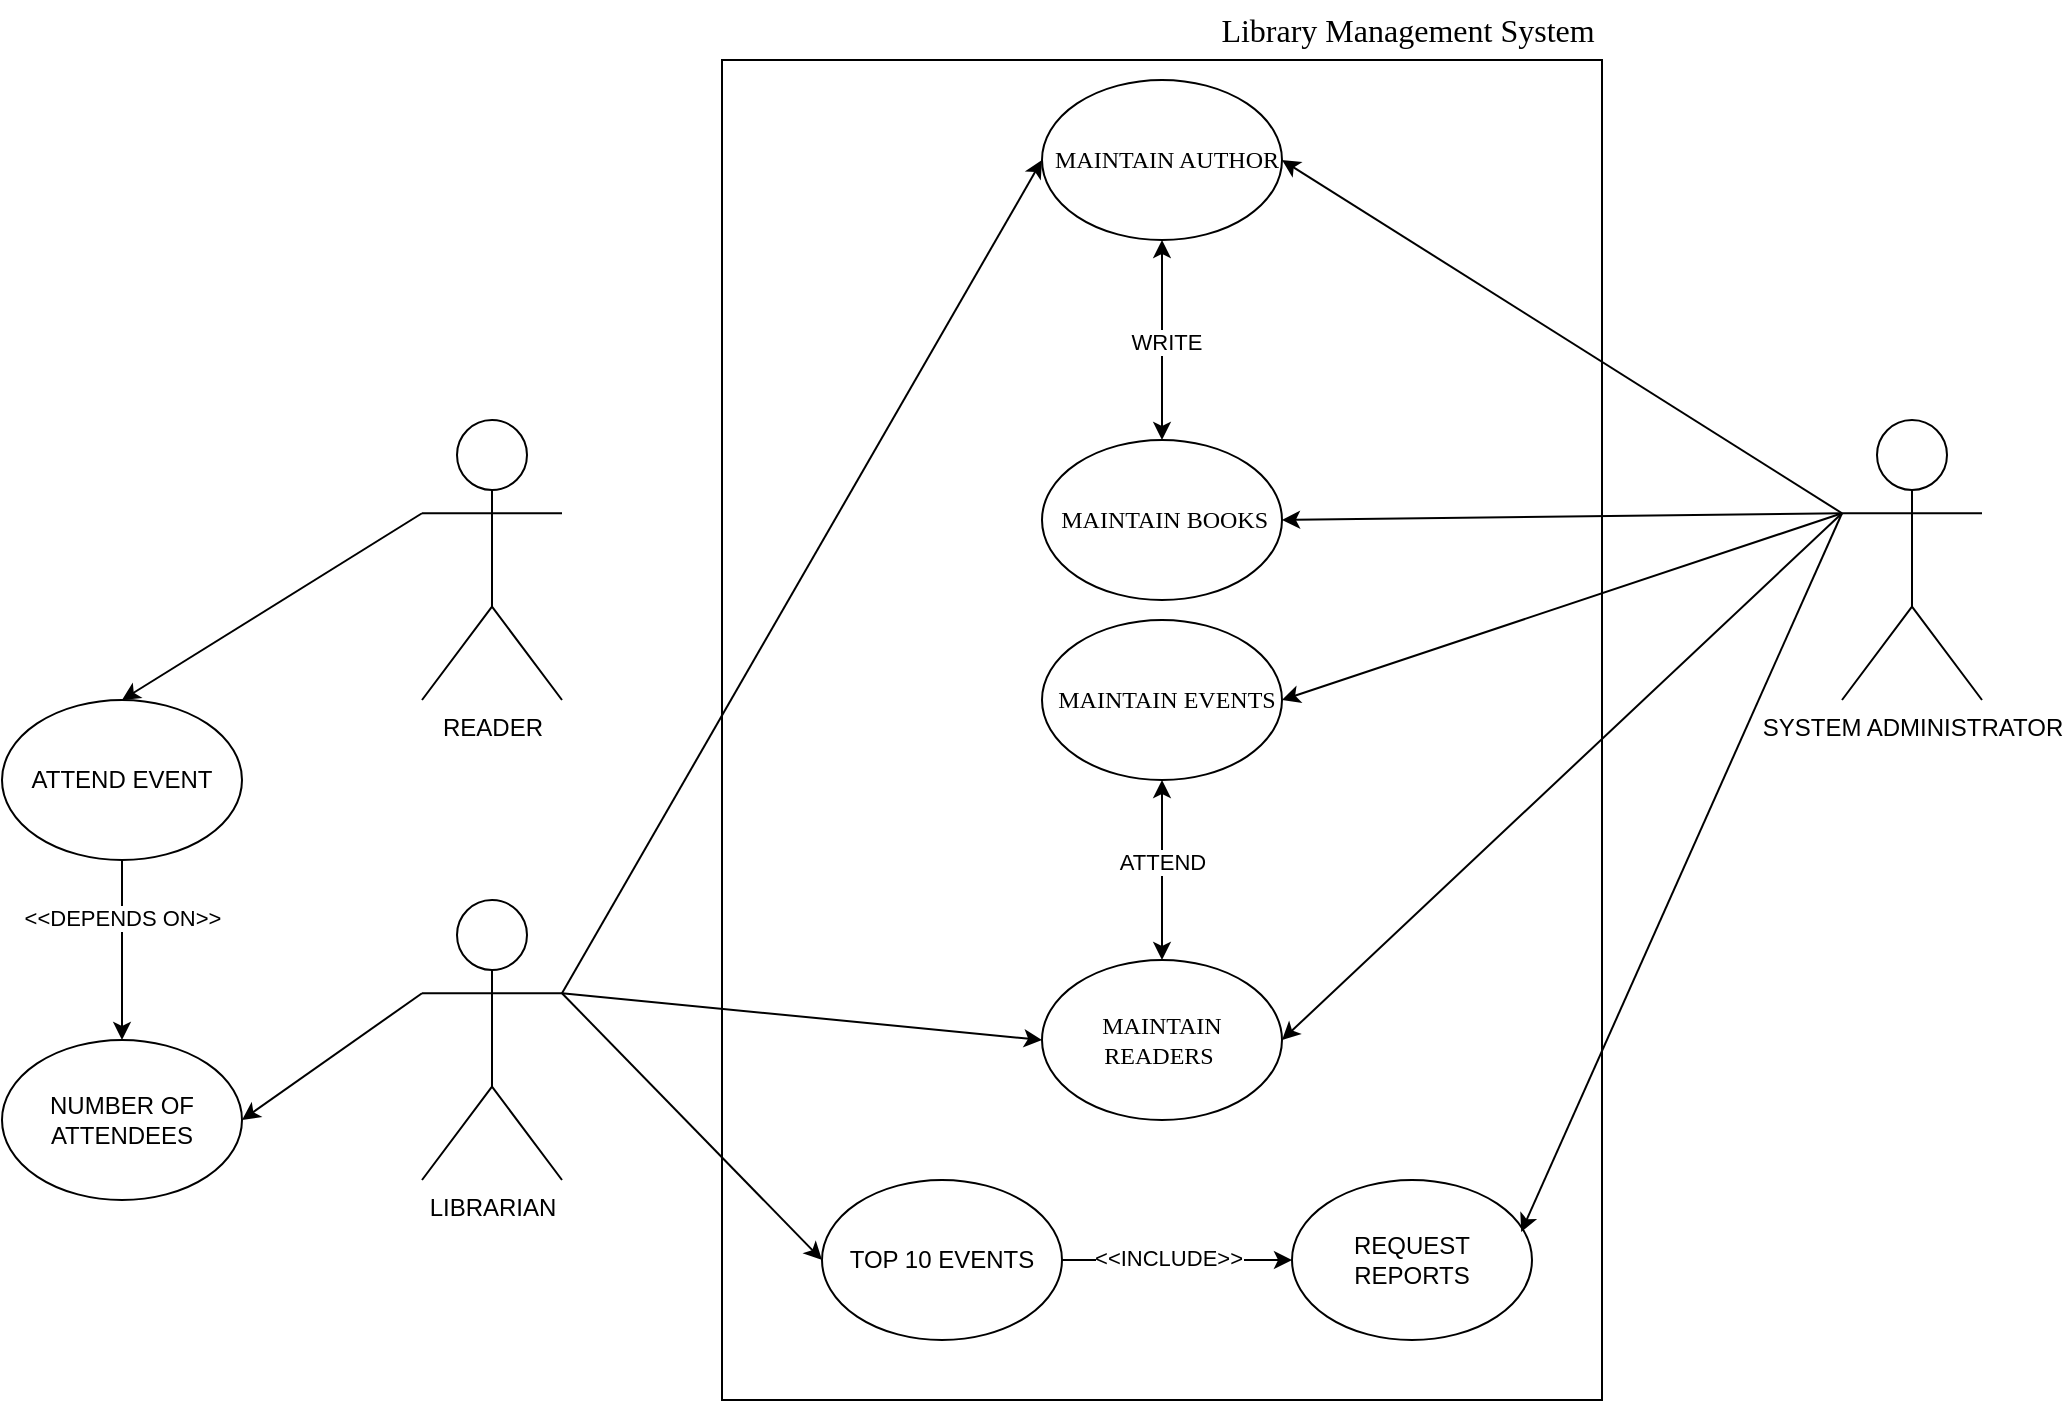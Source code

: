 <mxfile version="28.0.6">
  <diagram name="Page-1" id="vkPxpt4vwZNZHDy1GmHs">
    <mxGraphModel dx="1234" dy="694" grid="1" gridSize="10" guides="1" tooltips="1" connect="1" arrows="1" fold="1" page="1" pageScale="1" pageWidth="1100" pageHeight="850" math="0" shadow="0">
      <root>
        <mxCell id="0" />
        <mxCell id="1" parent="0" />
        <mxCell id="6oTgBiBpQolxI6YuyK97-2" value="" style="rounded=0;whiteSpace=wrap;html=1;" vertex="1" parent="1">
          <mxGeometry x="400" y="80" width="440" height="670" as="geometry" />
        </mxCell>
        <mxCell id="6oTgBiBpQolxI6YuyK97-3" value="&lt;span style=&quot;font-size: 12pt; font-family: &amp;quot;Helvetica World&amp;quot;;&quot;&gt;Library Management System&amp;nbsp;&lt;/span&gt;" style="text;html=1;align=center;verticalAlign=middle;whiteSpace=wrap;rounded=0;" vertex="1" parent="1">
          <mxGeometry x="610" y="50" width="270" height="30" as="geometry" />
        </mxCell>
        <mxCell id="6oTgBiBpQolxI6YuyK97-4" value="SYSTEM ADMINISTRATOR" style="shape=umlActor;verticalLabelPosition=bottom;verticalAlign=top;html=1;outlineConnect=0;shadow=0;" vertex="1" parent="1">
          <mxGeometry x="960" y="260" width="70" height="140" as="geometry" />
        </mxCell>
        <mxCell id="6oTgBiBpQolxI6YuyK97-5" value="READER" style="shape=umlActor;verticalLabelPosition=bottom;verticalAlign=top;html=1;outlineConnect=0;shadow=0;" vertex="1" parent="1">
          <mxGeometry x="250" y="260" width="70" height="140" as="geometry" />
        </mxCell>
        <mxCell id="6oTgBiBpQolxI6YuyK97-6" value="&lt;p style=&quot;margin-left: 20pt; text-indent: -18pt; line-height: 16.8px;&quot; class=&quot;MsoNormal&quot;&gt;&lt;span style=&quot;font-family: &amp;quot;Helvetica World&amp;quot;;&quot;&gt;MAINTAIN BOOKS&lt;/span&gt;&lt;/p&gt;" style="ellipse;whiteSpace=wrap;html=1;" vertex="1" parent="1">
          <mxGeometry x="560" y="270" width="120" height="80" as="geometry" />
        </mxCell>
        <mxCell id="6oTgBiBpQolxI6YuyK97-7" value="&lt;p style=&quot;margin-left:20.0pt;text-indent:-18.0pt;line-height:&lt;br/&gt;140%;mso-list:l0 level1 lfo1&quot; class=&quot;MsoNormal&quot;&gt;&lt;span style=&quot;font-family:&lt;br/&gt;Symbol;mso-fareast-font-family:Symbol;mso-bidi-font-family:Symbol&quot;&gt;&lt;span style=&quot;font-variant-numeric: normal; font-variant-east-asian: normal; font-variant-alternates: normal; font-size-adjust: none; font-kerning: auto; font-optical-sizing: auto; font-feature-settings: normal; font-variation-settings: normal; font-variant-position: normal; font-variant-emoji: normal; font-stretch: normal; font-size: 7pt; line-height: normal; font-family: &amp;quot;Times New Roman&amp;quot;;&quot;&gt;&amp;nbsp;&lt;/span&gt;&lt;/span&gt;&lt;span style=&quot;font-family: &amp;quot;Helvetica World&amp;quot;;&quot;&gt;MAINTAIN AUTHOR&lt;/span&gt;&lt;/p&gt;" style="ellipse;whiteSpace=wrap;html=1;" vertex="1" parent="1">
          <mxGeometry x="560" y="90" width="120" height="80" as="geometry" />
        </mxCell>
        <mxCell id="6oTgBiBpQolxI6YuyK97-8" value="&lt;span style=&quot;text-indent: -24px; font-family: &amp;quot;Helvetica World&amp;quot;;&quot;&gt;MAINTAIN READERS&amp;nbsp;&lt;/span&gt;" style="ellipse;whiteSpace=wrap;html=1;" vertex="1" parent="1">
          <mxGeometry x="560" y="530" width="120" height="80" as="geometry" />
        </mxCell>
        <mxCell id="6oTgBiBpQolxI6YuyK97-9" value="&lt;p style=&quot;margin-left: 20pt; text-indent: -18pt; line-height: 16.8px;&quot; class=&quot;MsoNormal&quot;&gt;&lt;span style=&quot;font-family: Symbol;&quot;&gt;&lt;span style=&quot;font-variant-numeric: normal; font-variant-east-asian: normal; font-variant-alternates: normal; font-size-adjust: none; font-kerning: auto; font-optical-sizing: auto; font-feature-settings: normal; font-variation-settings: normal; font-variant-position: normal; font-variant-emoji: normal; font-stretch: normal; font-size: 7pt; line-height: normal; font-family: &amp;quot;Times New Roman&amp;quot;;&quot;&gt;&amp;nbsp;&lt;/span&gt;&lt;/span&gt;&lt;span style=&quot;font-family: &amp;quot;Helvetica World&amp;quot;;&quot;&gt;MAINTAIN EVENTS&lt;/span&gt;&lt;/p&gt;" style="ellipse;whiteSpace=wrap;html=1;" vertex="1" parent="1">
          <mxGeometry x="560" y="360" width="120" height="80" as="geometry" />
        </mxCell>
        <mxCell id="6oTgBiBpQolxI6YuyK97-10" value="ATTEND EVENT" style="ellipse;whiteSpace=wrap;html=1;" vertex="1" parent="1">
          <mxGeometry x="40" y="400" width="120" height="80" as="geometry" />
        </mxCell>
        <mxCell id="6oTgBiBpQolxI6YuyK97-11" value="" style="endArrow=classic;html=1;rounded=0;entryX=0.5;entryY=0;entryDx=0;entryDy=0;exitX=0;exitY=0.333;exitDx=0;exitDy=0;exitPerimeter=0;" edge="1" parent="1" source="6oTgBiBpQolxI6YuyK97-5" target="6oTgBiBpQolxI6YuyK97-10">
          <mxGeometry width="50" height="50" relative="1" as="geometry">
            <mxPoint x="470" y="420" as="sourcePoint" />
            <mxPoint x="520" y="370" as="targetPoint" />
          </mxGeometry>
        </mxCell>
        <mxCell id="6oTgBiBpQolxI6YuyK97-12" value="REQUEST REPORTS" style="ellipse;whiteSpace=wrap;html=1;" vertex="1" parent="1">
          <mxGeometry x="685" y="640" width="120" height="80" as="geometry" />
        </mxCell>
        <mxCell id="6oTgBiBpQolxI6YuyK97-13" value="" style="endArrow=classic;html=1;rounded=0;entryX=0.955;entryY=0.325;entryDx=0;entryDy=0;entryPerimeter=0;exitX=0;exitY=0.333;exitDx=0;exitDy=0;exitPerimeter=0;" edge="1" parent="1" source="6oTgBiBpQolxI6YuyK97-4" target="6oTgBiBpQolxI6YuyK97-12">
          <mxGeometry width="50" height="50" relative="1" as="geometry">
            <mxPoint x="870" y="290" as="sourcePoint" />
            <mxPoint x="520" y="370" as="targetPoint" />
          </mxGeometry>
        </mxCell>
        <mxCell id="6oTgBiBpQolxI6YuyK97-14" value="" style="endArrow=classic;html=1;rounded=0;entryX=1;entryY=0.5;entryDx=0;entryDy=0;exitX=0;exitY=0.333;exitDx=0;exitDy=0;exitPerimeter=0;" edge="1" parent="1" source="6oTgBiBpQolxI6YuyK97-4" target="6oTgBiBpQolxI6YuyK97-8">
          <mxGeometry width="50" height="50" relative="1" as="geometry">
            <mxPoint x="880" y="240" as="sourcePoint" />
            <mxPoint x="520" y="370" as="targetPoint" />
          </mxGeometry>
        </mxCell>
        <mxCell id="6oTgBiBpQolxI6YuyK97-15" value="" style="endArrow=classic;html=1;rounded=0;exitX=0;exitY=0.333;exitDx=0;exitDy=0;exitPerimeter=0;entryX=1;entryY=0.5;entryDx=0;entryDy=0;" edge="1" parent="1" source="6oTgBiBpQolxI6YuyK97-4" target="6oTgBiBpQolxI6YuyK97-9">
          <mxGeometry width="50" height="50" relative="1" as="geometry">
            <mxPoint x="470" y="420" as="sourcePoint" />
            <mxPoint x="520" y="370" as="targetPoint" />
          </mxGeometry>
        </mxCell>
        <mxCell id="6oTgBiBpQolxI6YuyK97-16" value="" style="endArrow=classic;html=1;rounded=0;entryX=1;entryY=0.5;entryDx=0;entryDy=0;exitX=0;exitY=0.333;exitDx=0;exitDy=0;exitPerimeter=0;" edge="1" parent="1" source="6oTgBiBpQolxI6YuyK97-4" target="6oTgBiBpQolxI6YuyK97-6">
          <mxGeometry width="50" height="50" relative="1" as="geometry">
            <mxPoint x="470" y="420" as="sourcePoint" />
            <mxPoint x="520" y="370" as="targetPoint" />
          </mxGeometry>
        </mxCell>
        <mxCell id="6oTgBiBpQolxI6YuyK97-17" value="" style="endArrow=classic;html=1;rounded=0;exitX=0;exitY=0.333;exitDx=0;exitDy=0;exitPerimeter=0;entryX=1;entryY=0.5;entryDx=0;entryDy=0;" edge="1" parent="1" source="6oTgBiBpQolxI6YuyK97-4" target="6oTgBiBpQolxI6YuyK97-7">
          <mxGeometry width="50" height="50" relative="1" as="geometry">
            <mxPoint x="470" y="420" as="sourcePoint" />
            <mxPoint x="520" y="370" as="targetPoint" />
          </mxGeometry>
        </mxCell>
        <mxCell id="6oTgBiBpQolxI6YuyK97-18" value="NUMBER OF ATTENDEES" style="ellipse;whiteSpace=wrap;html=1;" vertex="1" parent="1">
          <mxGeometry x="40" y="570" width="120" height="80" as="geometry" />
        </mxCell>
        <mxCell id="6oTgBiBpQolxI6YuyK97-19" value="" style="endArrow=classic;html=1;rounded=0;entryX=0.5;entryY=0;entryDx=0;entryDy=0;exitX=0.5;exitY=1;exitDx=0;exitDy=0;" edge="1" parent="1" source="6oTgBiBpQolxI6YuyK97-10" target="6oTgBiBpQolxI6YuyK97-18">
          <mxGeometry width="50" height="50" relative="1" as="geometry">
            <mxPoint x="470" y="420" as="sourcePoint" />
            <mxPoint x="520" y="370" as="targetPoint" />
          </mxGeometry>
        </mxCell>
        <mxCell id="6oTgBiBpQolxI6YuyK97-20" value="&amp;lt;&amp;lt;DEPENDS ON&amp;gt;&amp;gt;" style="edgeLabel;html=1;align=center;verticalAlign=middle;resizable=0;points=[];" vertex="1" connectable="0" parent="6oTgBiBpQolxI6YuyK97-19">
          <mxGeometry x="-0.359" relative="1" as="geometry">
            <mxPoint as="offset" />
          </mxGeometry>
        </mxCell>
        <mxCell id="6oTgBiBpQolxI6YuyK97-22" value="LIBRARIAN" style="shape=umlActor;verticalLabelPosition=bottom;verticalAlign=top;html=1;outlineConnect=0;shadow=0;" vertex="1" parent="1">
          <mxGeometry x="250" y="500" width="70" height="140" as="geometry" />
        </mxCell>
        <mxCell id="6oTgBiBpQolxI6YuyK97-23" value="" style="endArrow=classic;html=1;rounded=0;exitX=1;exitY=0.333;exitDx=0;exitDy=0;exitPerimeter=0;entryX=0;entryY=0.5;entryDx=0;entryDy=0;" edge="1" parent="1" source="6oTgBiBpQolxI6YuyK97-22" target="6oTgBiBpQolxI6YuyK97-28">
          <mxGeometry width="50" height="50" relative="1" as="geometry">
            <mxPoint x="470" y="540" as="sourcePoint" />
            <mxPoint x="370" y="640" as="targetPoint" />
          </mxGeometry>
        </mxCell>
        <mxCell id="6oTgBiBpQolxI6YuyK97-24" value="" style="endArrow=classic;html=1;rounded=0;entryX=1;entryY=0.5;entryDx=0;entryDy=0;exitX=0;exitY=0.333;exitDx=0;exitDy=0;exitPerimeter=0;" edge="1" parent="1" source="6oTgBiBpQolxI6YuyK97-22" target="6oTgBiBpQolxI6YuyK97-18">
          <mxGeometry width="50" height="50" relative="1" as="geometry">
            <mxPoint x="470" y="540" as="sourcePoint" />
            <mxPoint x="520" y="490" as="targetPoint" />
          </mxGeometry>
        </mxCell>
        <mxCell id="6oTgBiBpQolxI6YuyK97-28" value="TOP 10 EVENTS" style="ellipse;whiteSpace=wrap;html=1;" vertex="1" parent="1">
          <mxGeometry x="450" y="640" width="120" height="80" as="geometry" />
        </mxCell>
        <mxCell id="6oTgBiBpQolxI6YuyK97-29" value="" style="endArrow=classic;html=1;rounded=0;entryX=0;entryY=0.5;entryDx=0;entryDy=0;exitX=1;exitY=0.5;exitDx=0;exitDy=0;" edge="1" parent="1" source="6oTgBiBpQolxI6YuyK97-28" target="6oTgBiBpQolxI6YuyK97-12">
          <mxGeometry width="50" height="50" relative="1" as="geometry">
            <mxPoint x="470" y="380" as="sourcePoint" />
            <mxPoint x="520" y="330" as="targetPoint" />
          </mxGeometry>
        </mxCell>
        <mxCell id="6oTgBiBpQolxI6YuyK97-31" value="&amp;lt;&amp;lt;INCLUDE&amp;gt;&amp;gt;" style="edgeLabel;html=1;align=center;verticalAlign=middle;resizable=0;points=[];" vertex="1" connectable="0" parent="6oTgBiBpQolxI6YuyK97-29">
          <mxGeometry x="-0.08" y="1" relative="1" as="geometry">
            <mxPoint as="offset" />
          </mxGeometry>
        </mxCell>
        <mxCell id="6oTgBiBpQolxI6YuyK97-32" value="" style="endArrow=classic;html=1;rounded=0;entryX=0;entryY=0.5;entryDx=0;entryDy=0;exitX=1;exitY=0.333;exitDx=0;exitDy=0;exitPerimeter=0;" edge="1" parent="1" source="6oTgBiBpQolxI6YuyK97-22" target="6oTgBiBpQolxI6YuyK97-8">
          <mxGeometry width="50" height="50" relative="1" as="geometry">
            <mxPoint x="490" y="490" as="sourcePoint" />
            <mxPoint x="540" y="440" as="targetPoint" />
          </mxGeometry>
        </mxCell>
        <mxCell id="6oTgBiBpQolxI6YuyK97-33" value="" style="endArrow=classic;html=1;rounded=0;exitX=1;exitY=0.333;exitDx=0;exitDy=0;exitPerimeter=0;entryX=0;entryY=0.5;entryDx=0;entryDy=0;" edge="1" parent="1" source="6oTgBiBpQolxI6YuyK97-22" target="6oTgBiBpQolxI6YuyK97-7">
          <mxGeometry width="50" height="50" relative="1" as="geometry">
            <mxPoint x="490" y="340" as="sourcePoint" />
            <mxPoint x="540" y="290" as="targetPoint" />
          </mxGeometry>
        </mxCell>
        <mxCell id="6oTgBiBpQolxI6YuyK97-36" value="" style="endArrow=classic;startArrow=classic;html=1;rounded=0;entryX=0.5;entryY=1;entryDx=0;entryDy=0;exitX=0.5;exitY=0;exitDx=0;exitDy=0;" edge="1" parent="1" source="6oTgBiBpQolxI6YuyK97-8" target="6oTgBiBpQolxI6YuyK97-9">
          <mxGeometry width="50" height="50" relative="1" as="geometry">
            <mxPoint x="490" y="490" as="sourcePoint" />
            <mxPoint x="540" y="440" as="targetPoint" />
          </mxGeometry>
        </mxCell>
        <mxCell id="6oTgBiBpQolxI6YuyK97-39" value="ATTEND" style="edgeLabel;html=1;align=center;verticalAlign=middle;resizable=0;points=[];" vertex="1" connectable="0" parent="6oTgBiBpQolxI6YuyK97-36">
          <mxGeometry x="0.105" relative="1" as="geometry">
            <mxPoint as="offset" />
          </mxGeometry>
        </mxCell>
        <mxCell id="6oTgBiBpQolxI6YuyK97-37" value="" style="endArrow=classic;startArrow=classic;html=1;rounded=0;entryX=0.5;entryY=1;entryDx=0;entryDy=0;exitX=0.5;exitY=0;exitDx=0;exitDy=0;" edge="1" parent="1" source="6oTgBiBpQolxI6YuyK97-6" target="6oTgBiBpQolxI6YuyK97-7">
          <mxGeometry width="50" height="50" relative="1" as="geometry">
            <mxPoint x="490" y="490" as="sourcePoint" />
            <mxPoint x="540" y="440" as="targetPoint" />
          </mxGeometry>
        </mxCell>
        <mxCell id="6oTgBiBpQolxI6YuyK97-38" value="WRITE" style="edgeLabel;html=1;align=center;verticalAlign=middle;resizable=0;points=[];" vertex="1" connectable="0" parent="6oTgBiBpQolxI6YuyK97-37">
          <mxGeometry x="-0.006" y="-2" relative="1" as="geometry">
            <mxPoint as="offset" />
          </mxGeometry>
        </mxCell>
      </root>
    </mxGraphModel>
  </diagram>
</mxfile>
